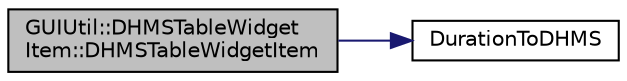 digraph "GUIUtil::DHMSTableWidgetItem::DHMSTableWidgetItem"
{
  edge [fontname="Helvetica",fontsize="10",labelfontname="Helvetica",labelfontsize="10"];
  node [fontname="Helvetica",fontsize="10",shape=record];
  rankdir="LR";
  Node0 [label="GUIUtil::DHMSTableWidget\lItem::DHMSTableWidgetItem",height=0.2,width=0.4,color="black", fillcolor="grey75", style="filled", fontcolor="black"];
  Node0 -> Node1 [color="midnightblue",fontsize="10",style="solid",fontname="Helvetica"];
  Node1 [label="DurationToDHMS",height=0.2,width=0.4,color="black", fillcolor="white", style="filled",URL="$utiltime_8cpp.html#a6aaab3edae561937dc2cf31027ee0c10"];
}
